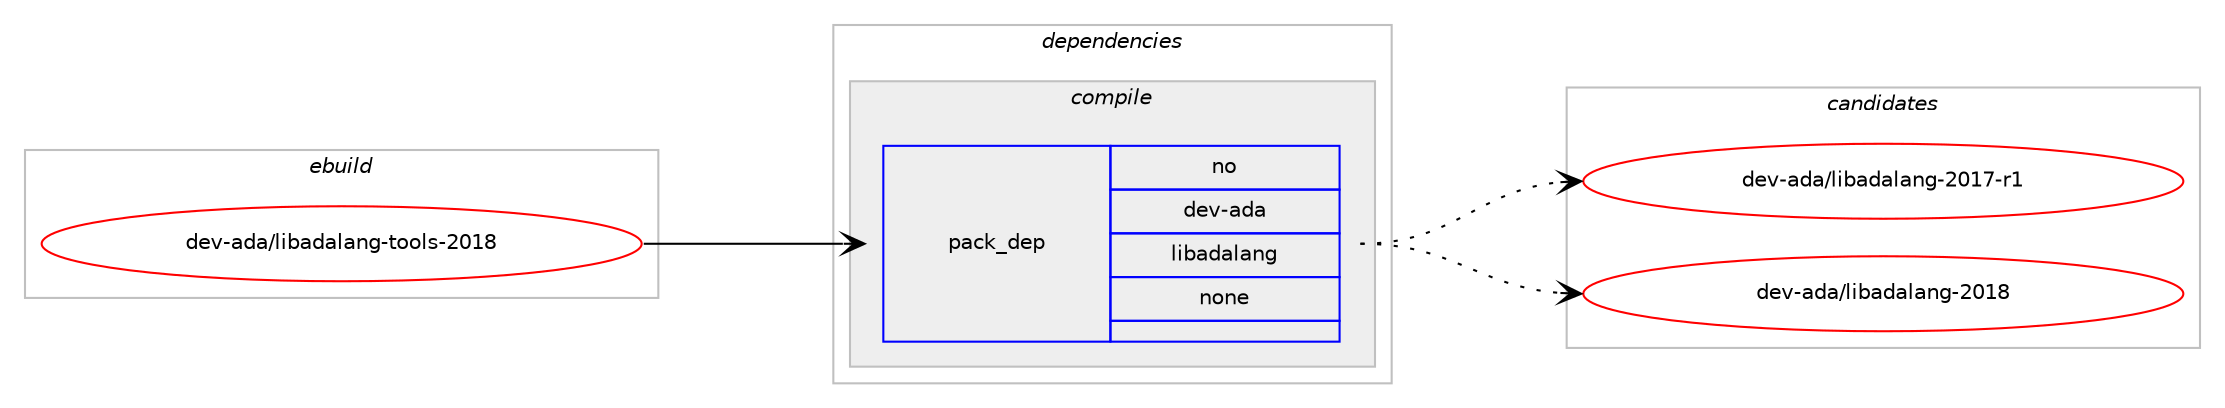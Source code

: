 digraph prolog {

# *************
# Graph options
# *************

newrank=true;
concentrate=true;
compound=true;
graph [rankdir=LR,fontname=Helvetica,fontsize=10,ranksep=1.5];#, ranksep=2.5, nodesep=0.2];
edge  [arrowhead=vee];
node  [fontname=Helvetica,fontsize=10];

# **********
# The ebuild
# **********

subgraph cluster_leftcol {
color=gray;
rank=same;
label=<<i>ebuild</i>>;
id [label="dev-ada/libadalang-tools-2018", color=red, width=4, href="../dev-ada/libadalang-tools-2018.svg"];
}

# ****************
# The dependencies
# ****************

subgraph cluster_midcol {
color=gray;
label=<<i>dependencies</i>>;
subgraph cluster_compile {
fillcolor="#eeeeee";
style=filled;
label=<<i>compile</i>>;
subgraph pack1172 {
dependency1375 [label=<<TABLE BORDER="0" CELLBORDER="1" CELLSPACING="0" CELLPADDING="4" WIDTH="220"><TR><TD ROWSPAN="6" CELLPADDING="30">pack_dep</TD></TR><TR><TD WIDTH="110">no</TD></TR><TR><TD>dev-ada</TD></TR><TR><TD>libadalang</TD></TR><TR><TD>none</TD></TR><TR><TD></TD></TR></TABLE>>, shape=none, color=blue];
}
id:e -> dependency1375:w [weight=20,style="solid",arrowhead="vee"];
}
subgraph cluster_compileandrun {
fillcolor="#eeeeee";
style=filled;
label=<<i>compile and run</i>>;
}
subgraph cluster_run {
fillcolor="#eeeeee";
style=filled;
label=<<i>run</i>>;
}
}

# **************
# The candidates
# **************

subgraph cluster_choices {
rank=same;
color=gray;
label=<<i>candidates</i>>;

subgraph choice1172 {
color=black;
nodesep=1;
choice100101118459710097471081059897100971089711010345504849554511449 [label="dev-ada/libadalang-2017-r1", color=red, width=4,href="../dev-ada/libadalang-2017-r1.svg"];
choice10010111845971009747108105989710097108971101034550484956 [label="dev-ada/libadalang-2018", color=red, width=4,href="../dev-ada/libadalang-2018.svg"];
dependency1375:e -> choice100101118459710097471081059897100971089711010345504849554511449:w [style=dotted,weight="100"];
dependency1375:e -> choice10010111845971009747108105989710097108971101034550484956:w [style=dotted,weight="100"];
}
}

}
